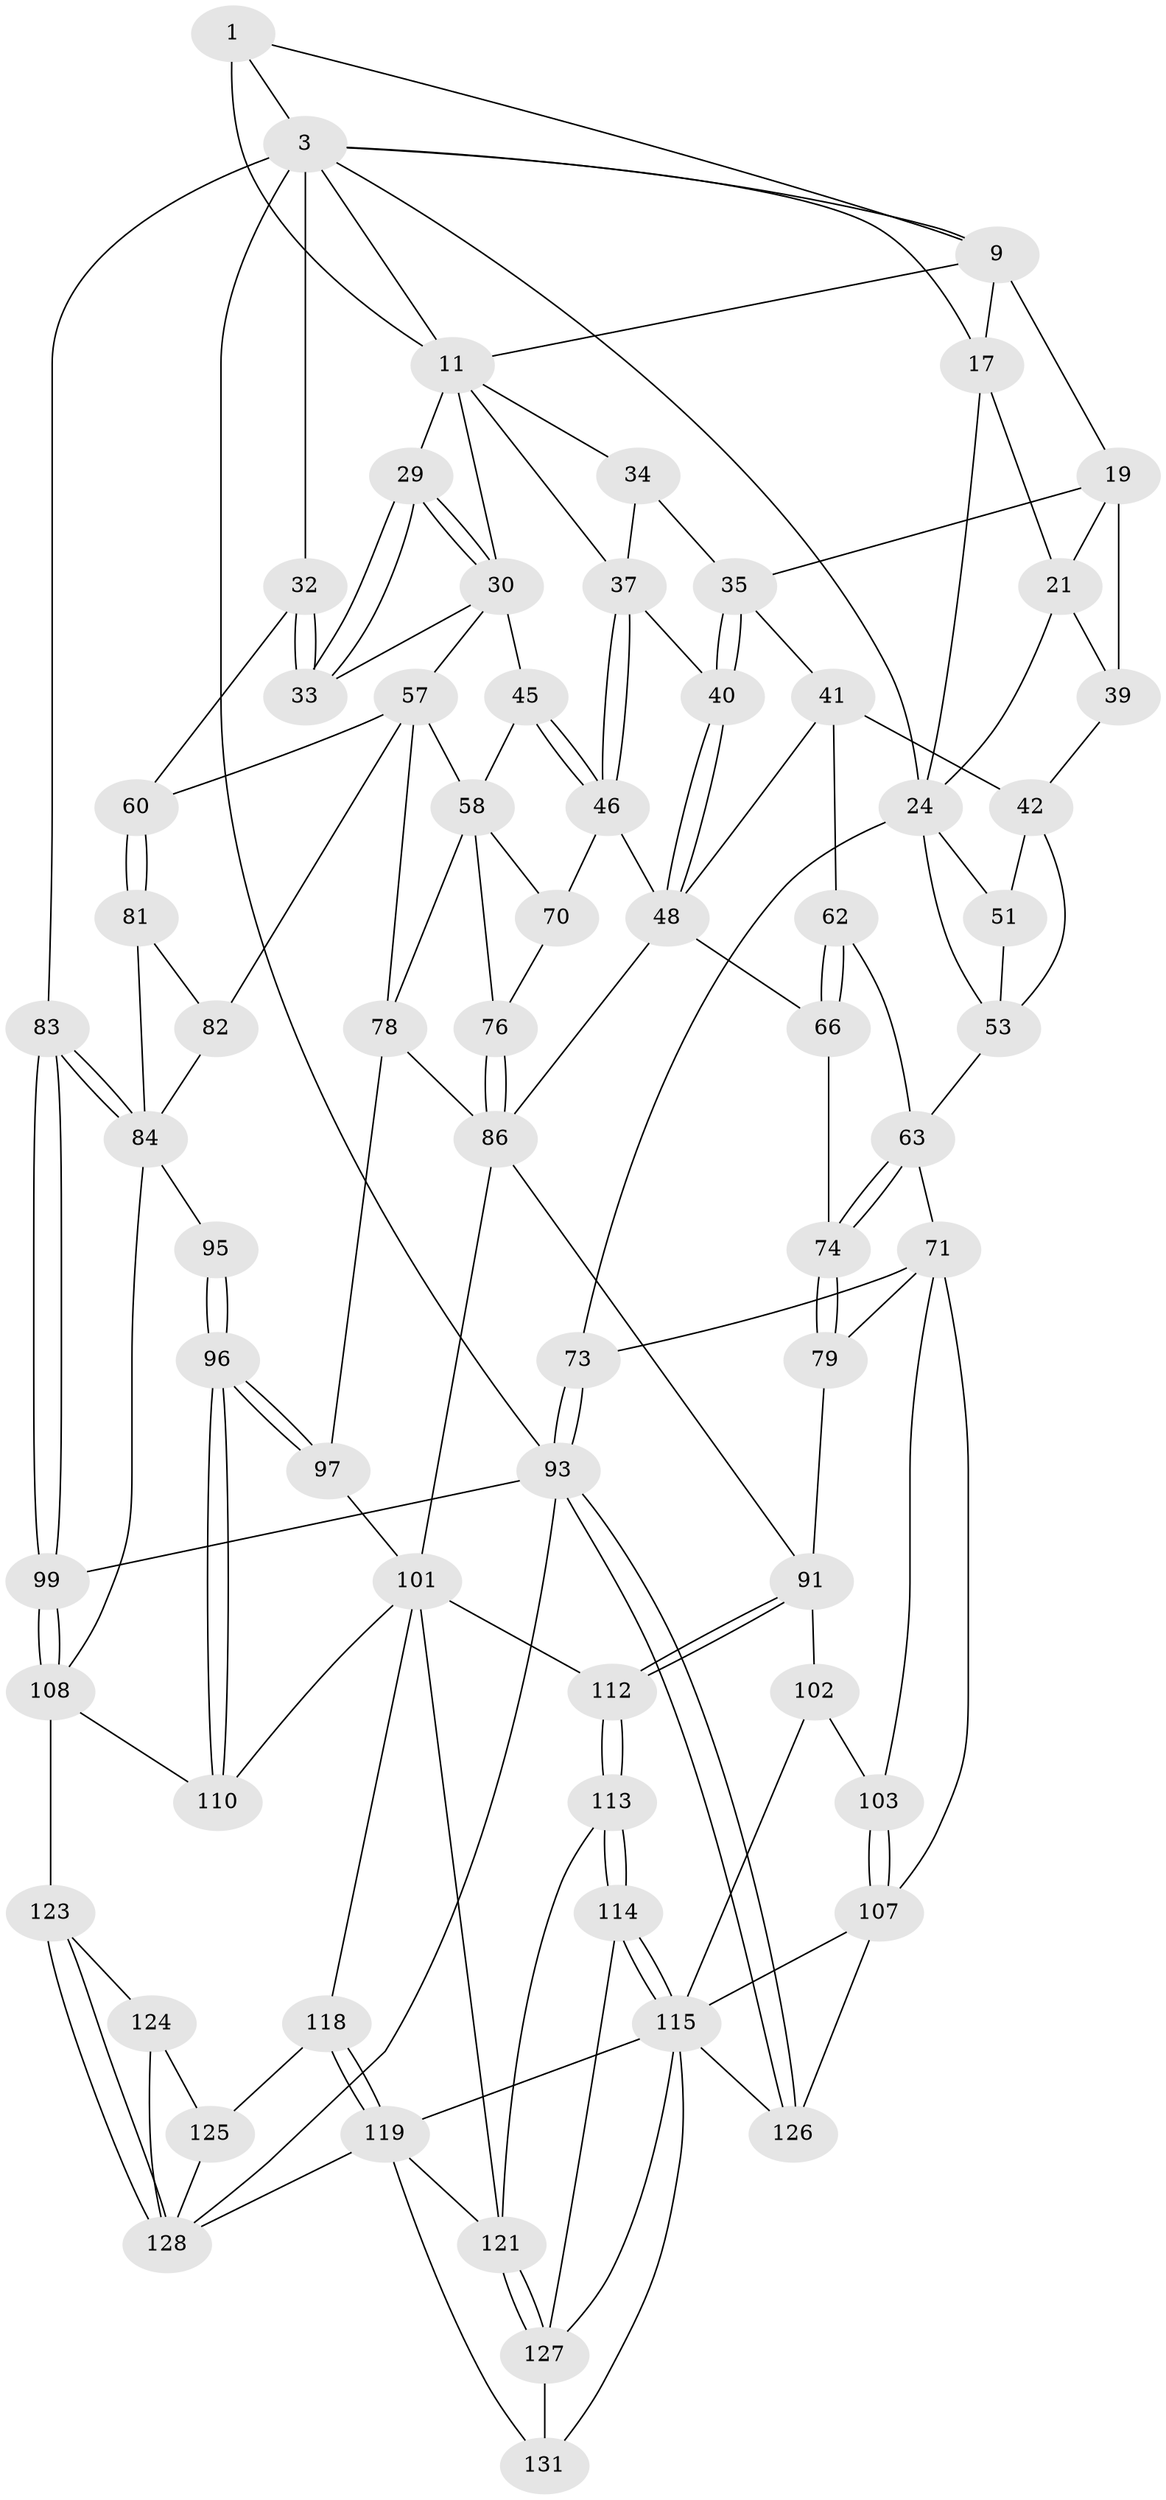 // original degree distribution, {3: 0.014705882352941176, 4: 0.21323529411764705, 5: 0.5735294117647058, 6: 0.19852941176470587}
// Generated by graph-tools (version 1.1) at 2025/16/03/09/25 04:16:54]
// undirected, 68 vertices, 158 edges
graph export_dot {
graph [start="1"]
  node [color=gray90,style=filled];
  1 [pos="+0.46349022420955643+0",super="+2+8"];
  3 [pos="+1+0",super="+4+15"];
  9 [pos="+0.20559675319030313+0.09174613402754049",super="+18+10"];
  11 [pos="+0.8376873590711361+0.0039283990321723646",super="+16+12"];
  17 [pos="+0.13127560375895317+0.07935926644667417",super="+22"];
  19 [pos="+0.23485643731738629+0.18896340802814968",super="+20"];
  21 [pos="+0.11056278933761027+0.12950162937065088",super="+27"];
  24 [pos="+0+0.15385997693967984",super="+25+69"];
  29 [pos="+0.8644564292903074+0.29052006737056657"];
  30 [pos="+0.7346697870203205+0.21520134020631904",super="+44"];
  32 [pos="+1+0.41946416396350333"];
  33 [pos="+0.8706264184772217+0.2998634100400532"];
  34 [pos="+0.3917277877553458+0.18224447534638255"];
  35 [pos="+0.3392520180843203+0.26199095601589484",super="+36"];
  37 [pos="+0.5725547668247369+0.23371449507368908",super="+38"];
  39 [pos="+0.13026357324521576+0.26134872888768956"];
  40 [pos="+0.41737186449215585+0.3341274339408272"];
  41 [pos="+0.28412758187910886+0.3214513768109817",super="+50"];
  42 [pos="+0.15269930391985503+0.2998789118446056",super="+43+52"];
  45 [pos="+0.6231116860433861+0.46062412703889394"];
  46 [pos="+0.5282416559188046+0.4089620751041156",super="+47"];
  48 [pos="+0.423570156618146+0.3817156947815333",super="+49"];
  51 [pos="+0.0500201863904132+0.3402937969553578"];
  53 [pos="+0.04702736135227346+0.4545030716206485",super="+54"];
  57 [pos="+0.6919050713303921+0.4878513396112724",super="+61"];
  58 [pos="+0.6617931851448757+0.49018422828802544",super="+59+75"];
  60 [pos="+0.8983165003253897+0.5126799869900897"];
  62 [pos="+0.20600419612371465+0.4601552720103132"];
  63 [pos="+0.1571950794149904+0.5317078985805559",super="+64"];
  66 [pos="+0.3009347139515745+0.6002247507648087"];
  70 [pos="+0.5191086201991068+0.6143863201845358"];
  71 [pos="+0.05365161119725096+0.7018926341650623",super="+80+72"];
  73 [pos="+0+0.7910635451726955"];
  74 [pos="+0.2784759474220957+0.6083912195254597"];
  76 [pos="+0.5301338072686206+0.6254800984645361"];
  78 [pos="+0.678716663348712+0.6422788206856208",super="+89"];
  79 [pos="+0.20712127445435682+0.6724384012971792"];
  81 [pos="+0.8887663063427561+0.592969255933153"];
  82 [pos="+0.7677121675226849+0.6714734198897679"];
  83 [pos="+1+0.6589829532501392"];
  84 [pos="+0.9204433336866612+0.7174810793026739",super="+85+100"];
  86 [pos="+0.5581572026689489+0.7143769706006544",super="+87+90"];
  91 [pos="+0.37083570769526036+0.7639681967243869",super="+92"];
  93 [pos="+0+1",super="+98"];
  95 [pos="+0.7810918158511949+0.7352198788106689"];
  96 [pos="+0.7669857802988552+0.7678771265640035"];
  97 [pos="+0.6913263055191837+0.7468771462522961"];
  99 [pos="+1+1"];
  101 [pos="+0.6562741517281755+0.7797514948259012",super="+104"];
  102 [pos="+0.30395988613271846+0.7932952639351082"];
  103 [pos="+0.22557467432391337+0.777889573589923"];
  107 [pos="+0.16040576011852214+0.8456182907952229",super="+117"];
  108 [pos="+0.9075860367879497+0.8554012593193224",super="+109"];
  110 [pos="+0.7694705788134153+0.7821127091308313"];
  112 [pos="+0.39879452413775957+0.8330741496103811"];
  113 [pos="+0.40486403634839013+0.8669946453641522"];
  114 [pos="+0.3879603209021166+0.9056056541153468"];
  115 [pos="+0.3837966259576314+0.9103331939825429",super="+116+130"];
  118 [pos="+0.6964742519390902+0.9070388144731459"];
  119 [pos="+0.6229601177507256+0.9820401661948109",super="+134+120"];
  121 [pos="+0.5520199125773702+0.9105322216680959",super="+122"];
  123 [pos="+0.7966756447868769+0.8938579395000115"];
  124 [pos="+0.7890188910941839+0.8991651891157342"];
  125 [pos="+0.7818612176276447+0.9017376416257671"];
  126 [pos="+0.10057047711802707+1"];
  127 [pos="+0.4198192179310422+0.9157809130414568",super="+129"];
  128 [pos="+1+1",super="+132"];
  131 [pos="+0.5084750737197176+0.9413957849065269"];
  1 -- 3;
  1 -- 11 [weight=2];
  1 -- 9;
  3 -- 32;
  3 -- 9;
  3 -- 17;
  3 -- 83;
  3 -- 24;
  3 -- 93 [weight=2];
  3 -- 11;
  9 -- 19;
  9 -- 17;
  9 -- 11;
  11 -- 29;
  11 -- 34;
  11 -- 37;
  11 -- 30;
  17 -- 21;
  17 -- 24;
  19 -- 35;
  19 -- 21;
  19 -- 39;
  21 -- 39;
  21 -- 24;
  24 -- 51;
  24 -- 73;
  24 -- 53;
  29 -- 30;
  29 -- 30;
  29 -- 33;
  29 -- 33;
  30 -- 33;
  30 -- 45;
  30 -- 57;
  32 -- 33;
  32 -- 33;
  32 -- 60;
  34 -- 35;
  34 -- 37;
  35 -- 40;
  35 -- 40;
  35 -- 41;
  37 -- 46;
  37 -- 46;
  37 -- 40;
  39 -- 42;
  40 -- 48;
  40 -- 48;
  41 -- 42 [weight=2];
  41 -- 48;
  41 -- 62;
  42 -- 51;
  42 -- 53;
  45 -- 46;
  45 -- 46;
  45 -- 58;
  46 -- 48 [weight=2];
  46 -- 70;
  48 -- 66;
  48 -- 86;
  51 -- 53;
  53 -- 63;
  57 -- 58;
  57 -- 82;
  57 -- 60;
  57 -- 78;
  58 -- 70;
  58 -- 76;
  58 -- 78;
  60 -- 81;
  60 -- 81;
  62 -- 63;
  62 -- 66;
  62 -- 66;
  63 -- 74;
  63 -- 74;
  63 -- 71;
  66 -- 74;
  70 -- 76;
  71 -- 103;
  71 -- 79;
  71 -- 73;
  71 -- 107;
  73 -- 93;
  73 -- 93;
  74 -- 79;
  74 -- 79;
  76 -- 86;
  76 -- 86;
  78 -- 97;
  78 -- 86;
  79 -- 91;
  81 -- 82;
  81 -- 84;
  82 -- 84;
  83 -- 84;
  83 -- 84;
  83 -- 99;
  83 -- 99;
  84 -- 95 [weight=2];
  84 -- 108;
  86 -- 91;
  86 -- 101 [weight=2];
  91 -- 112;
  91 -- 112;
  91 -- 102;
  93 -- 126;
  93 -- 126;
  93 -- 128;
  93 -- 99;
  95 -- 96;
  95 -- 96;
  96 -- 97;
  96 -- 97;
  96 -- 110;
  96 -- 110;
  97 -- 101;
  99 -- 108;
  99 -- 108;
  101 -- 112;
  101 -- 118;
  101 -- 121;
  101 -- 110;
  102 -- 103;
  102 -- 115;
  103 -- 107;
  103 -- 107;
  107 -- 115;
  107 -- 126;
  108 -- 123;
  108 -- 110;
  112 -- 113;
  112 -- 113;
  113 -- 114;
  113 -- 114;
  113 -- 121;
  114 -- 115;
  114 -- 115;
  114 -- 127;
  115 -- 131;
  115 -- 119;
  115 -- 126;
  115 -- 127;
  118 -- 119;
  118 -- 119;
  118 -- 125;
  119 -- 128;
  119 -- 121;
  119 -- 131;
  121 -- 127;
  121 -- 127;
  123 -- 124;
  123 -- 128;
  123 -- 128;
  124 -- 125;
  124 -- 128;
  125 -- 128;
  127 -- 131;
}
